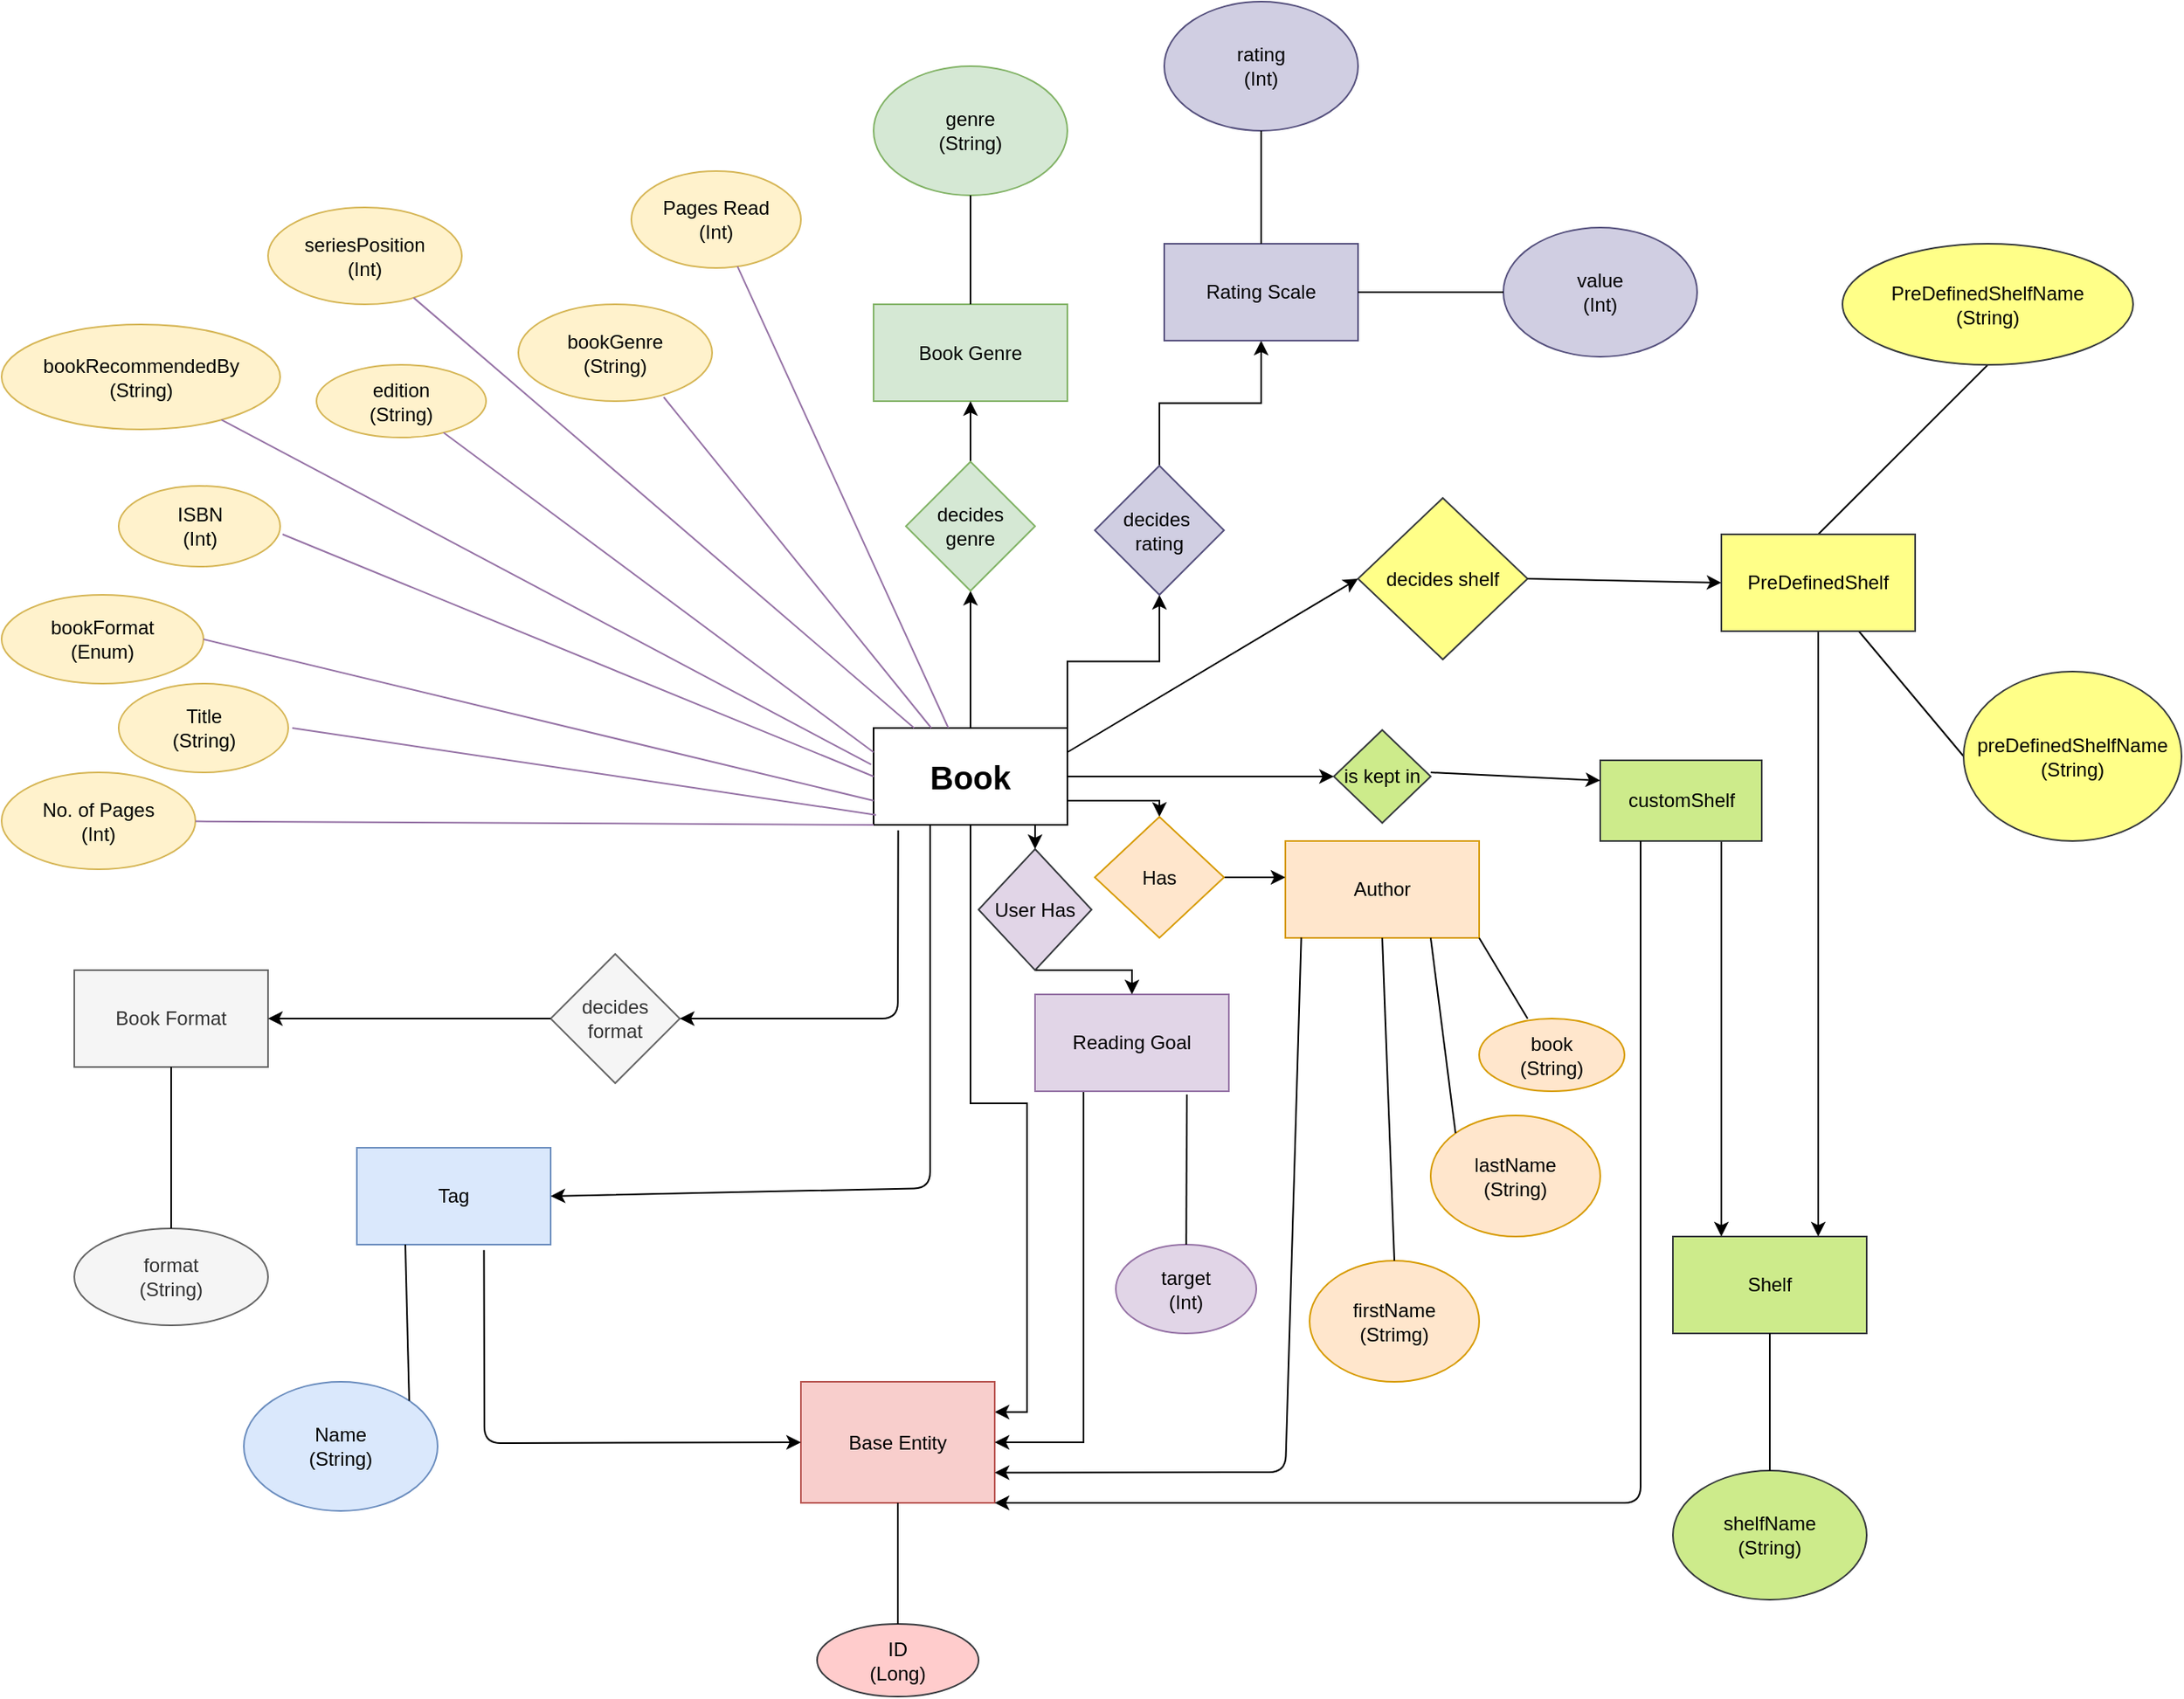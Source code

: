 <mxfile>
    <diagram id="uojEk-yRSkX247qt7r0S" name="Page-1">
        <mxGraphModel dx="1980" dy="1150" grid="1" gridSize="15" guides="1" tooltips="1" connect="1" arrows="1" fold="1" page="1" pageScale="1" pageWidth="1654" pageHeight="2336" math="0" shadow="0">
            <root>
                <mxCell id="0"/>
                <mxCell id="1" parent="0"/>
                <mxCell id="89" style="edgeStyle=orthogonalEdgeStyle;rounded=0;orthogonalLoop=1;jettySize=auto;html=1;exitX=1;exitY=0;exitDx=0;exitDy=0;entryX=0.5;entryY=1;entryDx=0;entryDy=0;" parent="1" source="8" target="86" edge="1">
                    <mxGeometry relative="1" as="geometry"/>
                </mxCell>
                <mxCell id="98" style="edgeStyle=orthogonalEdgeStyle;rounded=0;orthogonalLoop=1;jettySize=auto;html=1;exitX=0.5;exitY=0;exitDx=0;exitDy=0;entryX=0.5;entryY=1;entryDx=0;entryDy=0;" parent="1" source="8" target="97" edge="1">
                    <mxGeometry relative="1" as="geometry"/>
                </mxCell>
                <mxCell id="128" style="edgeStyle=orthogonalEdgeStyle;rounded=0;orthogonalLoop=1;jettySize=auto;html=1;exitX=0.5;exitY=1;exitDx=0;exitDy=0;entryX=1;entryY=0.25;entryDx=0;entryDy=0;" parent="1" source="8" target="40" edge="1">
                    <mxGeometry relative="1" as="geometry"/>
                </mxCell>
                <mxCell id="150" style="edgeStyle=orthogonalEdgeStyle;rounded=0;orthogonalLoop=1;jettySize=auto;html=1;exitX=1;exitY=0.75;exitDx=0;exitDy=0;entryX=0.5;entryY=0;entryDx=0;entryDy=0;" edge="1" parent="1" source="8" target="149">
                    <mxGeometry relative="1" as="geometry">
                        <Array as="points">
                            <mxPoint x="867" y="525"/>
                        </Array>
                    </mxGeometry>
                </mxCell>
                <mxCell id="154" style="edgeStyle=orthogonalEdgeStyle;rounded=0;orthogonalLoop=1;jettySize=auto;html=1;exitX=0.75;exitY=1;exitDx=0;exitDy=0;entryX=0.5;entryY=0;entryDx=0;entryDy=0;" edge="1" parent="1" source="8" target="152">
                    <mxGeometry relative="1" as="geometry"/>
                </mxCell>
                <mxCell id="8" value="&lt;b&gt;&lt;font style=&quot;font-size: 20px&quot;&gt;Book&lt;/font&gt;&lt;/b&gt;" style="rounded=0;whiteSpace=wrap;html=1;fillColor=none;" parent="1" vertex="1">
                    <mxGeometry x="690" y="480" width="120" height="60" as="geometry"/>
                </mxCell>
                <mxCell id="9" value="Title&lt;br&gt;(String)" style="ellipse;whiteSpace=wrap;html=1;align=center;fillColor=#fff2cc;strokeColor=#d6b656;" parent="1" vertex="1">
                    <mxGeometry x="222.5" y="452.5" width="105" height="55" as="geometry"/>
                </mxCell>
                <mxCell id="10" value="Pages Read &lt;br&gt;(Int)" style="ellipse;whiteSpace=wrap;html=1;align=center;fillColor=#fff2cc;strokeColor=#d6b656;" parent="1" vertex="1">
                    <mxGeometry x="540" y="135" width="105" height="60" as="geometry"/>
                </mxCell>
                <mxCell id="11" value="No. of Pages&lt;br&gt;(Int)" style="ellipse;whiteSpace=wrap;html=1;align=center;fillColor=#fff2cc;strokeColor=#d6b656;" parent="1" vertex="1">
                    <mxGeometry x="150" y="507.5" width="120" height="60" as="geometry"/>
                </mxCell>
                <mxCell id="14" value="bookRecommendedBy&lt;br&gt;(String)" style="ellipse;whiteSpace=wrap;html=1;align=center;fillColor=#fff2cc;strokeColor=#d6b656;" parent="1" vertex="1">
                    <mxGeometry x="150" y="230" width="172.5" height="65" as="geometry"/>
                </mxCell>
                <mxCell id="15" value="bookFormat&lt;br&gt;(Enum)" style="ellipse;whiteSpace=wrap;html=1;align=center;fillColor=#fff2cc;strokeColor=#d6b656;" parent="1" vertex="1">
                    <mxGeometry x="150" y="397.5" width="125" height="55" as="geometry"/>
                </mxCell>
                <mxCell id="16" value="edition&lt;br&gt;(String)" style="ellipse;whiteSpace=wrap;html=1;align=center;fillColor=#fff2cc;strokeColor=#d6b656;" parent="1" vertex="1">
                    <mxGeometry x="345" y="255" width="105" height="45" as="geometry"/>
                </mxCell>
                <mxCell id="17" style="edgeStyle=orthogonalEdgeStyle;rounded=0;orthogonalLoop=1;jettySize=auto;html=1;exitX=0.5;exitY=1;exitDx=0;exitDy=0;" parent="1" source="11" target="11" edge="1">
                    <mxGeometry relative="1" as="geometry"/>
                </mxCell>
                <mxCell id="18" value="bookGenre&lt;br&gt;(String)" style="ellipse;whiteSpace=wrap;html=1;align=center;fillColor=#fff2cc;strokeColor=#d6b656;" parent="1" vertex="1">
                    <mxGeometry x="470" y="217.5" width="120" height="60" as="geometry"/>
                </mxCell>
                <mxCell id="19" value="ISBN&lt;br&gt;(Int)" style="ellipse;whiteSpace=wrap;html=1;align=center;fillColor=#fff2cc;strokeColor=#d6b656;" parent="1" vertex="1">
                    <mxGeometry x="222.5" y="330" width="100" height="50" as="geometry"/>
                </mxCell>
                <mxCell id="20" value="seriesPosition&lt;br&gt;(Int)" style="ellipse;whiteSpace=wrap;html=1;align=center;fillColor=#fff2cc;strokeColor=#d6b656;" parent="1" vertex="1">
                    <mxGeometry x="315" y="157.5" width="120" height="60" as="geometry"/>
                </mxCell>
                <mxCell id="21" style="edgeStyle=orthogonalEdgeStyle;rounded=0;orthogonalLoop=1;jettySize=auto;html=1;exitX=0.5;exitY=1;exitDx=0;exitDy=0;" parent="1" source="19" target="19" edge="1">
                    <mxGeometry relative="1" as="geometry"/>
                </mxCell>
                <mxCell id="23" value="" style="endArrow=none;html=1;exitX=0;exitY=0.25;exitDx=0;exitDy=0;fillColor=#e1d5e7;strokeColor=#9673a6;" parent="1" source="8" edge="1" target="16">
                    <mxGeometry width="50" height="50" relative="1" as="geometry">
                        <mxPoint x="780" y="440" as="sourcePoint"/>
                        <mxPoint x="435" y="283" as="targetPoint"/>
                    </mxGeometry>
                </mxCell>
                <mxCell id="24" value="" style="endArrow=none;html=1;fillColor=#e1d5e7;strokeColor=#9673a6;exitX=-0.013;exitY=0.377;exitDx=0;exitDy=0;exitPerimeter=0;" parent="1" source="8" target="14" edge="1">
                    <mxGeometry width="50" height="50" relative="1" as="geometry">
                        <mxPoint x="705" y="482" as="sourcePoint"/>
                        <mxPoint x="840.138" y="378.307" as="targetPoint"/>
                        <Array as="points"/>
                    </mxGeometry>
                </mxCell>
                <mxCell id="25" value="" style="endArrow=none;html=1;fillColor=#e1d5e7;strokeColor=#9673a6;exitX=0;exitY=0.5;exitDx=0;exitDy=0;" parent="1" source="8" edge="1">
                    <mxGeometry width="50" height="50" relative="1" as="geometry">
                        <mxPoint x="690" y="482" as="sourcePoint"/>
                        <mxPoint x="324" y="360" as="targetPoint"/>
                    </mxGeometry>
                </mxCell>
                <mxCell id="26" value="" style="endArrow=none;html=1;fillColor=#e1d5e7;strokeColor=#9673a6;" parent="1" source="8" target="20" edge="1">
                    <mxGeometry width="50" height="50" relative="1" as="geometry">
                        <mxPoint x="810" y="485" as="sourcePoint"/>
                        <mxPoint x="860" y="435" as="targetPoint"/>
                    </mxGeometry>
                </mxCell>
                <mxCell id="27" value="" style="endArrow=none;html=1;fillColor=#e1d5e7;strokeColor=#9673a6;" parent="1" source="8" edge="1">
                    <mxGeometry width="50" height="50" relative="1" as="geometry">
                        <mxPoint x="810" y="515" as="sourcePoint"/>
                        <mxPoint x="560" y="275" as="targetPoint"/>
                    </mxGeometry>
                </mxCell>
                <mxCell id="28" value="" style="endArrow=none;html=1;fillColor=#e1d5e7;strokeColor=#9673a6;entryX=0;entryY=1;entryDx=0;entryDy=0;" parent="1" source="11" target="8" edge="1">
                    <mxGeometry width="50" height="50" relative="1" as="geometry">
                        <mxPoint x="780" y="440" as="sourcePoint"/>
                        <mxPoint x="705" y="542" as="targetPoint"/>
                    </mxGeometry>
                </mxCell>
                <mxCell id="30" value="" style="endArrow=none;html=1;fillColor=#e1d5e7;strokeColor=#9673a6;" parent="1" source="10" target="8" edge="1">
                    <mxGeometry width="50" height="50" relative="1" as="geometry">
                        <mxPoint x="750" y="658.35" as="sourcePoint"/>
                        <mxPoint x="765" y="477" as="targetPoint"/>
                    </mxGeometry>
                </mxCell>
                <mxCell id="33" value="" style="endArrow=none;html=1;entryX=0.013;entryY=0.897;entryDx=0;entryDy=0;fillColor=#e1d5e7;strokeColor=#9673a6;entryPerimeter=0;" parent="1" target="8" edge="1">
                    <mxGeometry width="50" height="50" relative="1" as="geometry">
                        <mxPoint x="330" y="480" as="sourcePoint"/>
                        <mxPoint x="665" y="480" as="targetPoint"/>
                    </mxGeometry>
                </mxCell>
                <mxCell id="34" value="" style="endArrow=none;html=1;exitX=0;exitY=0.75;exitDx=0;exitDy=0;fillColor=#e1d5e7;strokeColor=#9673a6;entryX=1;entryY=0.5;entryDx=0;entryDy=0;exitPerimeter=0;" parent="1" source="8" target="15" edge="1">
                    <mxGeometry width="50" height="50" relative="1" as="geometry">
                        <mxPoint x="780" y="440" as="sourcePoint"/>
                        <mxPoint x="615" y="462" as="targetPoint"/>
                    </mxGeometry>
                </mxCell>
                <mxCell id="35" value="decides format" style="rhombus;whiteSpace=wrap;html=1;fillColor=#f5f5f5;strokeColor=#666666;fontColor=#333333;" parent="1" vertex="1">
                    <mxGeometry x="490" y="620" width="80" height="80" as="geometry"/>
                </mxCell>
                <mxCell id="38" value="Book Format&lt;br&gt;" style="rounded=0;whiteSpace=wrap;html=1;fillColor=#f5f5f5;strokeColor=#666666;fontColor=#333333;" parent="1" vertex="1">
                    <mxGeometry x="195" y="630" width="120" height="60" as="geometry"/>
                </mxCell>
                <mxCell id="40" value="Base Entity" style="rounded=0;whiteSpace=wrap;html=1;fillColor=#f8cecc;strokeColor=#b85450;" parent="1" vertex="1">
                    <mxGeometry x="645" y="885" width="120" height="75" as="geometry"/>
                </mxCell>
                <mxCell id="45" value="ID&lt;br&gt;(Long)" style="ellipse;whiteSpace=wrap;html=1;fillColor=#ffcccc;strokeColor=#36393d;" parent="1" vertex="1">
                    <mxGeometry x="655" y="1035" width="100" height="45" as="geometry"/>
                </mxCell>
                <mxCell id="47" value="" style="endArrow=none;html=1;exitX=0.5;exitY=0;exitDx=0;exitDy=0;entryX=0.5;entryY=1;entryDx=0;entryDy=0;" parent="1" source="45" target="40" edge="1">
                    <mxGeometry width="50" height="50" relative="1" as="geometry">
                        <mxPoint x="880" y="840" as="sourcePoint"/>
                        <mxPoint x="930" y="790" as="targetPoint"/>
                    </mxGeometry>
                </mxCell>
                <mxCell id="48" value="format&lt;br&gt;(String)" style="ellipse;whiteSpace=wrap;html=1;fillColor=#f5f5f5;strokeColor=#666666;fontColor=#333333;" parent="1" vertex="1">
                    <mxGeometry x="195" y="790" width="120" height="60" as="geometry"/>
                </mxCell>
                <mxCell id="50" value="Shelf" style="rounded=0;whiteSpace=wrap;html=1;fillColor=#cdeb8b;strokeColor=#36393d;" parent="1" vertex="1">
                    <mxGeometry x="1185" y="795" width="120" height="60" as="geometry"/>
                </mxCell>
                <mxCell id="61" style="edgeStyle=orthogonalEdgeStyle;rounded=0;orthogonalLoop=1;jettySize=auto;html=1;" parent="1" source="51" edge="1">
                    <mxGeometry relative="1" as="geometry">
                        <mxPoint x="1275" y="795" as="targetPoint"/>
                    </mxGeometry>
                </mxCell>
                <mxCell id="53" value="" style="endArrow=none;html=1;entryX=0.5;entryY=1;entryDx=0;entryDy=0;exitX=0.5;exitY=0;exitDx=0;exitDy=0;" parent="1" source="51" target="55" edge="1">
                    <mxGeometry width="50" height="50" relative="1" as="geometry">
                        <mxPoint x="1065" y="465" as="sourcePoint"/>
                        <mxPoint x="1070" y="415" as="targetPoint"/>
                    </mxGeometry>
                </mxCell>
                <mxCell id="55" value="PreDefinedShelfName&lt;br&gt;(String)" style="ellipse;whiteSpace=wrap;html=1;fillColor=#ffff88;strokeColor=#36393d;" parent="1" vertex="1">
                    <mxGeometry x="1290" y="180" width="180" height="75" as="geometry"/>
                </mxCell>
                <mxCell id="56" value="&lt;pre&gt;&lt;font face=&quot;Helvetica&quot;&gt;decides shelf&lt;/font&gt;&lt;/pre&gt;" style="rhombus;whiteSpace=wrap;html=1;fillColor=#ffff88;strokeColor=#36393d;" parent="1" vertex="1">
                    <mxGeometry x="990" y="337.5" width="105" height="100" as="geometry"/>
                </mxCell>
                <mxCell id="57" value="" style="endArrow=classic;html=1;exitX=1;exitY=0.25;exitDx=0;exitDy=0;entryX=0;entryY=0.5;entryDx=0;entryDy=0;" parent="1" source="8" target="56" edge="1">
                    <mxGeometry width="50" height="50" relative="1" as="geometry">
                        <mxPoint x="827" y="517.5" as="sourcePoint"/>
                        <mxPoint x="877" y="467.5" as="targetPoint"/>
                    </mxGeometry>
                </mxCell>
                <mxCell id="62" value="shelfName&lt;br&gt;(String)" style="ellipse;whiteSpace=wrap;html=1;fillColor=#cdeb8b;strokeColor=#36393d;" parent="1" vertex="1">
                    <mxGeometry x="1185" y="940" width="120" height="80" as="geometry"/>
                </mxCell>
                <mxCell id="63" value="" style="endArrow=none;html=1;entryX=0;entryY=0.5;entryDx=0;entryDy=0;startArrow=none;" parent="1" source="51" target="74" edge="1">
                    <mxGeometry width="50" height="50" relative="1" as="geometry">
                        <mxPoint x="1140" y="495" as="sourcePoint"/>
                        <mxPoint x="1190" y="445" as="targetPoint"/>
                    </mxGeometry>
                </mxCell>
                <mxCell id="148" style="edgeStyle=orthogonalEdgeStyle;rounded=0;orthogonalLoop=1;jettySize=auto;html=1;exitX=0.75;exitY=1;exitDx=0;exitDy=0;entryX=0.25;entryY=0;entryDx=0;entryDy=0;" parent="1" source="68" target="50" edge="1">
                    <mxGeometry relative="1" as="geometry"/>
                </mxCell>
                <mxCell id="68" value="customShelf" style="html=1;dashed=0;whitespace=wrap;fillColor=#cdeb8b;strokeColor=#36393d;" parent="1" vertex="1">
                    <mxGeometry x="1140" y="500" width="100" height="50" as="geometry"/>
                </mxCell>
                <mxCell id="69" value="" style="endArrow=classic;html=1;exitX=1;exitY=0.5;exitDx=0;exitDy=0;entryX=0;entryY=0.5;entryDx=0;entryDy=0;" parent="1" source="8" target="155" edge="1">
                    <mxGeometry width="50" height="50" relative="1" as="geometry">
                        <mxPoint x="810" y="525" as="sourcePoint"/>
                        <mxPoint x="915" y="513" as="targetPoint"/>
                    </mxGeometry>
                </mxCell>
                <mxCell id="71" value="" style="endArrow=classic;html=1;entryX=1;entryY=0.5;entryDx=0;entryDy=0;exitX=0;exitY=0.5;exitDx=0;exitDy=0;" parent="1" source="35" target="38" edge="1">
                    <mxGeometry width="50" height="50" relative="1" as="geometry">
                        <mxPoint x="460" y="725" as="sourcePoint"/>
                        <mxPoint x="510" y="675" as="targetPoint"/>
                    </mxGeometry>
                </mxCell>
                <mxCell id="73" value="" style="endArrow=none;html=1;entryX=0.5;entryY=1;entryDx=0;entryDy=0;exitX=0.5;exitY=0;exitDx=0;exitDy=0;" parent="1" source="48" target="38" edge="1">
                    <mxGeometry width="50" height="50" relative="1" as="geometry">
                        <mxPoint x="375" y="800" as="sourcePoint"/>
                        <mxPoint x="425" y="750" as="targetPoint"/>
                    </mxGeometry>
                </mxCell>
                <mxCell id="74" value="preDefinedShelfName&lt;br&gt;(String)" style="ellipse;whiteSpace=wrap;html=1;fillColor=#ffff88;strokeColor=#36393d;" parent="1" vertex="1">
                    <mxGeometry x="1365" y="445" width="135" height="105" as="geometry"/>
                </mxCell>
                <mxCell id="127" style="edgeStyle=orthogonalEdgeStyle;rounded=0;orthogonalLoop=1;jettySize=auto;html=1;exitX=0.25;exitY=1;exitDx=0;exitDy=0;entryX=1;entryY=0.5;entryDx=0;entryDy=0;" parent="1" source="76" target="40" edge="1">
                    <mxGeometry relative="1" as="geometry"/>
                </mxCell>
                <mxCell id="76" value="Reading Goal" style="rounded=0;whiteSpace=wrap;html=1;fillColor=#e1d5e7;strokeColor=#9673a6;" parent="1" vertex="1">
                    <mxGeometry x="790" y="645" width="120" height="60" as="geometry"/>
                </mxCell>
                <mxCell id="77" value="target&lt;br&gt;(Int)" style="ellipse;whiteSpace=wrap;html=1;fillColor=#e1d5e7;strokeColor=#9673a6;" parent="1" vertex="1">
                    <mxGeometry x="840" y="800" width="87" height="55" as="geometry"/>
                </mxCell>
                <mxCell id="79" value="" style="endArrow=none;html=1;" parent="1" source="77" edge="1">
                    <mxGeometry width="50" height="50" relative="1" as="geometry">
                        <mxPoint x="802" y="715" as="sourcePoint"/>
                        <mxPoint x="884" y="707" as="targetPoint"/>
                    </mxGeometry>
                </mxCell>
                <mxCell id="90" style="edgeStyle=orthogonalEdgeStyle;rounded=0;orthogonalLoop=1;jettySize=auto;html=1;exitX=0.5;exitY=0;exitDx=0;exitDy=0;entryX=0.5;entryY=1;entryDx=0;entryDy=0;" parent="1" source="86" target="88" edge="1">
                    <mxGeometry relative="1" as="geometry"/>
                </mxCell>
                <mxCell id="86" value="decides&amp;nbsp;&lt;br&gt;rating" style="rhombus;whiteSpace=wrap;html=1;fillColor=#d0cee2;strokeColor=#56517e;" parent="1" vertex="1">
                    <mxGeometry x="827" y="317.5" width="80" height="80" as="geometry"/>
                </mxCell>
                <mxCell id="88" value="Rating Scale" style="rounded=0;whiteSpace=wrap;html=1;fillColor=#d0cee2;strokeColor=#56517e;" parent="1" vertex="1">
                    <mxGeometry x="870" y="180" width="120" height="60" as="geometry"/>
                </mxCell>
                <mxCell id="91" value="value&lt;br&gt;(Int)" style="ellipse;whiteSpace=wrap;html=1;fillColor=#d0cee2;strokeColor=#56517e;" parent="1" vertex="1">
                    <mxGeometry x="1080" y="170" width="120" height="80" as="geometry"/>
                </mxCell>
                <mxCell id="92" value="rating&lt;br&gt;(Int)" style="ellipse;whiteSpace=wrap;html=1;fillColor=#d0cee2;strokeColor=#56517e;" parent="1" vertex="1">
                    <mxGeometry x="870" y="30" width="120" height="80" as="geometry"/>
                </mxCell>
                <mxCell id="94" value="" style="endArrow=none;html=1;entryX=0.5;entryY=1;entryDx=0;entryDy=0;exitX=0.5;exitY=0;exitDx=0;exitDy=0;" parent="1" source="88" target="92" edge="1">
                    <mxGeometry width="50" height="50" relative="1" as="geometry">
                        <mxPoint x="925" y="180" as="sourcePoint"/>
                        <mxPoint x="975" y="130" as="targetPoint"/>
                    </mxGeometry>
                </mxCell>
                <mxCell id="95" value="" style="endArrow=none;html=1;entryX=0;entryY=0.5;entryDx=0;entryDy=0;" parent="1" target="91" edge="1">
                    <mxGeometry width="50" height="50" relative="1" as="geometry">
                        <mxPoint x="990" y="210" as="sourcePoint"/>
                        <mxPoint x="1040" y="160" as="targetPoint"/>
                    </mxGeometry>
                </mxCell>
                <mxCell id="96" value="Book Genre" style="rounded=0;whiteSpace=wrap;html=1;fillColor=#d5e8d4;strokeColor=#82b366;" parent="1" vertex="1">
                    <mxGeometry x="690" y="217.5" width="120" height="60" as="geometry"/>
                </mxCell>
                <mxCell id="99" style="edgeStyle=orthogonalEdgeStyle;rounded=0;orthogonalLoop=1;jettySize=auto;html=1;exitX=0.5;exitY=0;exitDx=0;exitDy=0;entryX=0.5;entryY=1;entryDx=0;entryDy=0;" parent="1" source="97" target="96" edge="1">
                    <mxGeometry relative="1" as="geometry"/>
                </mxCell>
                <mxCell id="97" value="decides&lt;br&gt;genre" style="rhombus;whiteSpace=wrap;html=1;fillColor=#d5e8d4;strokeColor=#82b366;" parent="1" vertex="1">
                    <mxGeometry x="710" y="315" width="80" height="80" as="geometry"/>
                </mxCell>
                <mxCell id="100" value="genre&lt;br&gt;(String)" style="ellipse;whiteSpace=wrap;html=1;fillColor=#d5e8d4;strokeColor=#82b366;" parent="1" vertex="1">
                    <mxGeometry x="690" y="70" width="120" height="80" as="geometry"/>
                </mxCell>
                <mxCell id="101" value="" style="endArrow=none;html=1;entryX=0.5;entryY=1;entryDx=0;entryDy=0;exitX=0.5;exitY=0;exitDx=0;exitDy=0;" parent="1" source="96" target="100" edge="1">
                    <mxGeometry width="50" height="50" relative="1" as="geometry">
                        <mxPoint x="755" y="217.5" as="sourcePoint"/>
                        <mxPoint x="805" y="167.5" as="targetPoint"/>
                    </mxGeometry>
                </mxCell>
                <mxCell id="51" value="PreDefinedShelf" style="rounded=0;whiteSpace=wrap;html=1;fillColor=#ffff88;strokeColor=#36393d;" parent="1" vertex="1">
                    <mxGeometry x="1215" y="360" width="120" height="60" as="geometry"/>
                </mxCell>
                <mxCell id="106" value="" style="endArrow=classic;html=1;exitX=0.127;exitY=1.057;exitDx=0;exitDy=0;exitPerimeter=0;entryX=1;entryY=0.5;entryDx=0;entryDy=0;" parent="1" source="8" target="35" edge="1">
                    <mxGeometry width="50" height="50" relative="1" as="geometry">
                        <mxPoint x="640" y="645" as="sourcePoint"/>
                        <mxPoint x="705" y="690" as="targetPoint"/>
                        <Array as="points">
                            <mxPoint x="705" y="660"/>
                        </Array>
                    </mxGeometry>
                </mxCell>
                <mxCell id="108" value="" style="endArrow=classic;html=1;exitX=0.25;exitY=1;exitDx=0;exitDy=0;entryX=1;entryY=1;entryDx=0;entryDy=0;entryPerimeter=0;" parent="1" source="68" target="40" edge="1">
                    <mxGeometry width="50" height="50" relative="1" as="geometry">
                        <mxPoint x="960" y="620" as="sourcePoint"/>
                        <mxPoint x="750" y="825" as="targetPoint"/>
                        <Array as="points">
                            <mxPoint x="1165" y="960"/>
                        </Array>
                    </mxGeometry>
                </mxCell>
                <mxCell id="112" value="Tag" style="rounded=0;whiteSpace=wrap;html=1;fillColor=#dae8fc;strokeColor=#6c8ebf;" parent="1" vertex="1">
                    <mxGeometry x="370" y="740" width="120" height="60" as="geometry"/>
                </mxCell>
                <mxCell id="117" value="" style="endArrow=classic;html=1;entryX=1;entryY=0.5;entryDx=0;entryDy=0;" parent="1" target="112" edge="1">
                    <mxGeometry width="50" height="50" relative="1" as="geometry">
                        <mxPoint x="725" y="540" as="sourcePoint"/>
                        <mxPoint x="775" y="490" as="targetPoint"/>
                        <Array as="points">
                            <mxPoint x="725" y="765"/>
                        </Array>
                    </mxGeometry>
                </mxCell>
                <mxCell id="119" value="" style="endArrow=classic;html=1;exitX=0.656;exitY=1.056;exitDx=0;exitDy=0;entryX=0;entryY=0.5;entryDx=0;entryDy=0;exitPerimeter=0;" parent="1" source="112" target="40" edge="1">
                    <mxGeometry width="50" height="50" relative="1" as="geometry">
                        <mxPoint x="660" y="840" as="sourcePoint"/>
                        <mxPoint x="748" y="885" as="targetPoint"/>
                        <Array as="points">
                            <mxPoint x="449" y="923"/>
                        </Array>
                    </mxGeometry>
                </mxCell>
                <mxCell id="120" value="Name&lt;br&gt;(String)" style="ellipse;whiteSpace=wrap;html=1;fillColor=#dae8fc;strokeColor=#6c8ebf;" parent="1" vertex="1">
                    <mxGeometry x="300" y="885" width="120" height="80" as="geometry"/>
                </mxCell>
                <mxCell id="121" value="" style="endArrow=none;html=1;exitX=1;exitY=0;exitDx=0;exitDy=0;entryX=0.25;entryY=1;entryDx=0;entryDy=0;" parent="1" source="120" target="112" edge="1">
                    <mxGeometry width="50" height="50" relative="1" as="geometry">
                        <mxPoint x="600" y="860" as="sourcePoint"/>
                        <mxPoint x="650" y="810" as="targetPoint"/>
                    </mxGeometry>
                </mxCell>
                <mxCell id="125" value="" style="endArrow=classic;html=1;entryX=0;entryY=0.5;entryDx=0;entryDy=0;exitX=1;exitY=0.5;exitDx=0;exitDy=0;" parent="1" source="56" target="51" edge="1">
                    <mxGeometry width="50" height="50" relative="1" as="geometry">
                        <mxPoint x="960" y="620" as="sourcePoint"/>
                        <mxPoint x="1010" y="570" as="targetPoint"/>
                    </mxGeometry>
                </mxCell>
                <mxCell id="129" value="Author" style="rounded=0;whiteSpace=wrap;html=1;fillColor=#ffe6cc;strokeColor=#d79b00;" parent="1" vertex="1">
                    <mxGeometry x="945" y="550" width="120" height="60" as="geometry"/>
                </mxCell>
                <mxCell id="130" value="lastName&lt;br&gt;(String)" style="ellipse;whiteSpace=wrap;html=1;fillColor=#ffe6cc;strokeColor=#d79b00;" parent="1" vertex="1">
                    <mxGeometry x="1035" y="720" width="105" height="75" as="geometry"/>
                </mxCell>
                <mxCell id="131" value="firstName&lt;br&gt;(Strimg)" style="ellipse;whiteSpace=wrap;html=1;fillColor=#ffe6cc;strokeColor=#d79b00;" parent="1" vertex="1">
                    <mxGeometry x="960" y="810" width="105" height="75" as="geometry"/>
                </mxCell>
                <mxCell id="132" value="book&lt;br&gt;(String)" style="ellipse;whiteSpace=wrap;html=1;fillColor=#ffe6cc;strokeColor=#d79b00;" parent="1" vertex="1">
                    <mxGeometry x="1065" y="660" width="90" height="45" as="geometry"/>
                </mxCell>
                <mxCell id="134" value="" style="endArrow=none;html=1;exitX=0;exitY=0;exitDx=0;exitDy=0;entryX=0.75;entryY=1;entryDx=0;entryDy=0;" parent="1" source="130" edge="1" target="129">
                    <mxGeometry width="50" height="50" relative="1" as="geometry">
                        <mxPoint x="927" y="660" as="sourcePoint"/>
                        <mxPoint x="1021" y="615" as="targetPoint"/>
                    </mxGeometry>
                </mxCell>
                <mxCell id="143" value="" style="endArrow=none;html=1;exitX=0.5;exitY=0;exitDx=0;exitDy=0;entryX=0.5;entryY=1;entryDx=0;entryDy=0;" parent="1" source="62" target="50" edge="1">
                    <mxGeometry width="50" height="50" relative="1" as="geometry">
                        <mxPoint x="1215" y="910" as="sourcePoint"/>
                        <mxPoint x="1265" y="860" as="targetPoint"/>
                    </mxGeometry>
                </mxCell>
                <mxCell id="147" value="" style="endArrow=classic;html=1;exitX=0.082;exitY=0.997;exitDx=0;exitDy=0;exitPerimeter=0;entryX=1;entryY=0.75;entryDx=0;entryDy=0;" parent="1" source="129" target="40" edge="1">
                    <mxGeometry width="50" height="50" relative="1" as="geometry">
                        <mxPoint x="930" y="615" as="sourcePoint"/>
                        <mxPoint x="945" y="945" as="targetPoint"/>
                        <Array as="points">
                            <mxPoint x="945" y="941"/>
                        </Array>
                    </mxGeometry>
                </mxCell>
                <mxCell id="151" style="edgeStyle=orthogonalEdgeStyle;rounded=0;orthogonalLoop=1;jettySize=auto;html=1;exitX=1;exitY=0.5;exitDx=0;exitDy=0;" edge="1" parent="1" source="149">
                    <mxGeometry relative="1" as="geometry">
                        <mxPoint x="945" y="573" as="targetPoint"/>
                    </mxGeometry>
                </mxCell>
                <mxCell id="149" value="Has" style="rhombus;whiteSpace=wrap;html=1;fillColor=#ffe6cc;strokeColor=#d79b00;" vertex="1" parent="1">
                    <mxGeometry x="827" y="535" width="80" height="75" as="geometry"/>
                </mxCell>
                <mxCell id="153" style="edgeStyle=orthogonalEdgeStyle;rounded=0;orthogonalLoop=1;jettySize=auto;html=1;exitX=0.5;exitY=1;exitDx=0;exitDy=0;" edge="1" parent="1" source="152">
                    <mxGeometry relative="1" as="geometry">
                        <mxPoint x="850" y="645" as="targetPoint"/>
                        <Array as="points">
                            <mxPoint x="850" y="630"/>
                            <mxPoint x="850" y="645"/>
                        </Array>
                    </mxGeometry>
                </mxCell>
                <mxCell id="152" value="User Has" style="rhombus;whiteSpace=wrap;html=1;strokeColor=#36393d;fillColor=#E1D5E7;" vertex="1" parent="1">
                    <mxGeometry x="755" y="555" width="70" height="75" as="geometry"/>
                </mxCell>
                <mxCell id="155" value="is kept in" style="rhombus;whiteSpace=wrap;html=1;fillColor=#cdeb8b;strokeColor=#36393d;" vertex="1" parent="1">
                    <mxGeometry x="975" y="481.25" width="60" height="57.5" as="geometry"/>
                </mxCell>
                <mxCell id="158" value="" style="endArrow=classic;html=1;entryX=0;entryY=0.25;entryDx=0;entryDy=0;" edge="1" parent="1" target="68">
                    <mxGeometry width="50" height="50" relative="1" as="geometry">
                        <mxPoint x="1035" y="507.5" as="sourcePoint"/>
                        <mxPoint x="1085" y="457.5" as="targetPoint"/>
                    </mxGeometry>
                </mxCell>
                <mxCell id="160" value="" style="endArrow=none;html=1;entryX=1;entryY=1;entryDx=0;entryDy=0;" edge="1" parent="1" target="129">
                    <mxGeometry width="50" height="50" relative="1" as="geometry">
                        <mxPoint x="1095" y="660" as="sourcePoint"/>
                        <mxPoint x="1145" y="610" as="targetPoint"/>
                    </mxGeometry>
                </mxCell>
                <mxCell id="161" value="" style="endArrow=none;html=1;entryX=0.5;entryY=1;entryDx=0;entryDy=0;exitX=0.5;exitY=0;exitDx=0;exitDy=0;" edge="1" parent="1" source="131" target="129">
                    <mxGeometry width="50" height="50" relative="1" as="geometry">
                        <mxPoint x="945" y="670" as="sourcePoint"/>
                        <mxPoint x="995" y="620" as="targetPoint"/>
                    </mxGeometry>
                </mxCell>
            </root>
        </mxGraphModel>
    </diagram>
</mxfile>